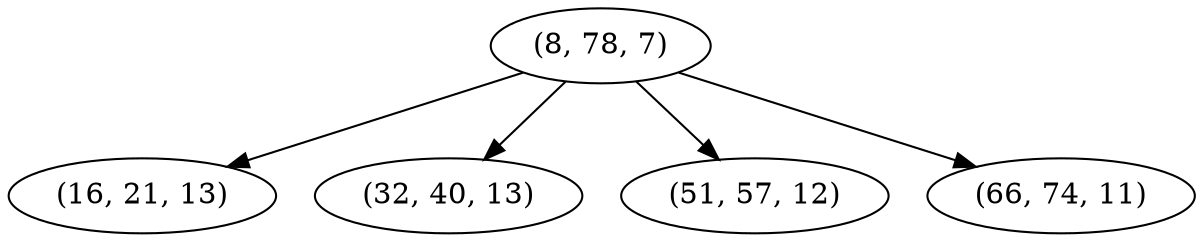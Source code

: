 digraph tree {
    "(8, 78, 7)";
    "(16, 21, 13)";
    "(32, 40, 13)";
    "(51, 57, 12)";
    "(66, 74, 11)";
    "(8, 78, 7)" -> "(16, 21, 13)";
    "(8, 78, 7)" -> "(32, 40, 13)";
    "(8, 78, 7)" -> "(51, 57, 12)";
    "(8, 78, 7)" -> "(66, 74, 11)";
}
